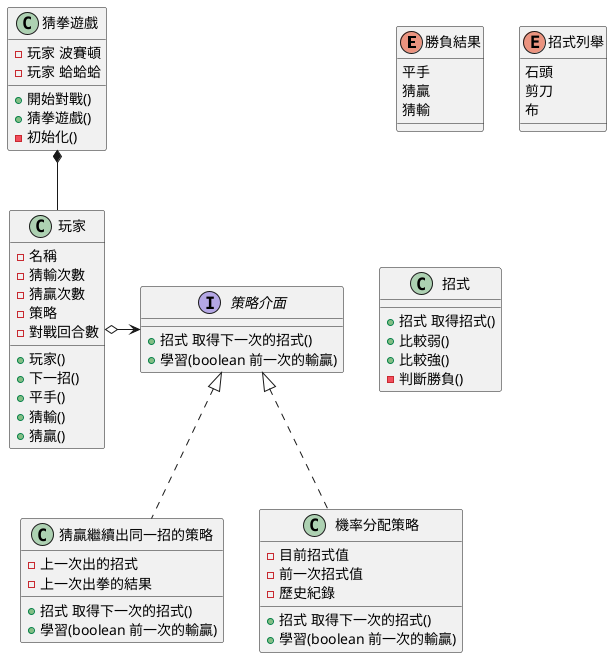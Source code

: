 @startuml

skinparam defaultFontName "Noto Sans Mono CJK TC Regular"

enum 勝負結果 {
    平手
    猜贏
    猜輸
}

enum 招式列舉 {
    石頭
    剪刀
    布
}

class 玩家 {
	- 名稱
	- 猜輸次數
	- 猜贏次數
	- 策略
	- 對戰回合數
    + 玩家()
    + 下一招()
    + 平手()
    + 猜輸()
    + 猜贏()
}

interface 策略介面 {
    +招式 取得下一次的招式()
    +學習(boolean 前一次的輸贏)
}

class 猜贏繼續出同一招的策略 {
	-上一次出的招式
	-上一次出拳的結果
    +招式 取得下一次的招式()
    +學習(boolean 前一次的輸贏)
}

class 機率分配策略 {
	-目前招式值
	-前一次招式值
	-歷史紀錄
    +招式 取得下一次的招式()
    +學習(boolean 前一次的輸贏)
}

class 招式 {
    +招式 取得招式()
    +比較弱()
    +比較強()
    -判斷勝負()
}
class 猜拳遊戲 {
	-玩家 波賽頓
	-玩家 蛤蛤蛤
	+開始對戰()
	+猜拳遊戲()
	-初始化()
}

玩家 o-right-> 策略介面
策略介面 <|.. 猜贏繼續出同一招的策略
策略介面 <|.. 機率分配策略
猜拳遊戲 *-- 玩家
@enduml